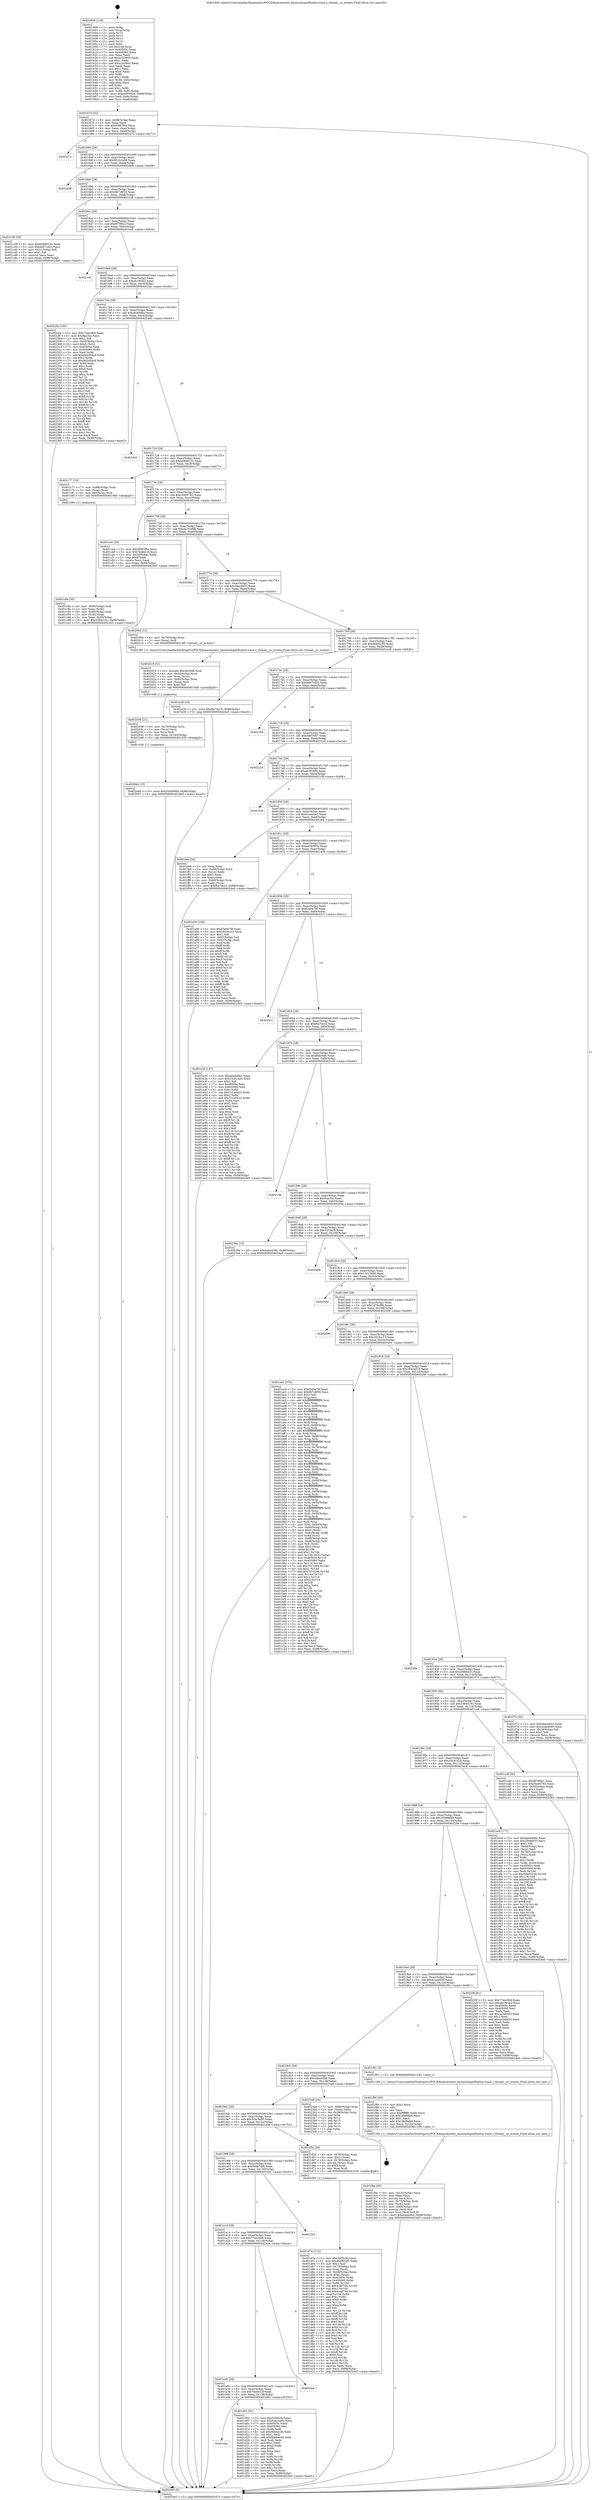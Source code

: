 digraph "0x401600" {
  label = "0x401600 (/mnt/c/Users/mathe/Desktop/tcc/POCII/binaries/extr_linuxtoolsperfbuiltin-trace.c_thread__nr_events_Final-ollvm.out::main(0))"
  labelloc = "t"
  node[shape=record]

  Entry [label="",width=0.3,height=0.3,shape=circle,fillcolor=black,style=filled]
  "0x401674" [label="{
     0x401674 [32]\l
     | [instrs]\l
     &nbsp;&nbsp;0x401674 \<+6\>: mov -0x98(%rbp),%eax\l
     &nbsp;&nbsp;0x40167a \<+2\>: mov %eax,%ecx\l
     &nbsp;&nbsp;0x40167c \<+6\>: sub $0x95f87f6a,%ecx\l
     &nbsp;&nbsp;0x401682 \<+6\>: mov %eax,-0xac(%rbp)\l
     &nbsp;&nbsp;0x401688 \<+6\>: mov %ecx,-0xb0(%rbp)\l
     &nbsp;&nbsp;0x40168e \<+6\>: je 000000000040227c \<main+0xc7c\>\l
  }"]
  "0x40227c" [label="{
     0x40227c\l
  }", style=dashed]
  "0x401694" [label="{
     0x401694 [28]\l
     | [instrs]\l
     &nbsp;&nbsp;0x401694 \<+5\>: jmp 0000000000401699 \<main+0x99\>\l
     &nbsp;&nbsp;0x401699 \<+6\>: mov -0xac(%rbp),%eax\l
     &nbsp;&nbsp;0x40169f \<+5\>: sub $0x981b1a86,%eax\l
     &nbsp;&nbsp;0x4016a4 \<+6\>: mov %eax,-0xb4(%rbp)\l
     &nbsp;&nbsp;0x4016aa \<+6\>: je 0000000000402468 \<main+0xe68\>\l
  }"]
  Exit [label="",width=0.3,height=0.3,shape=circle,fillcolor=black,style=filled,peripheries=2]
  "0x402468" [label="{
     0x402468\l
  }", style=dashed]
  "0x4016b0" [label="{
     0x4016b0 [28]\l
     | [instrs]\l
     &nbsp;&nbsp;0x4016b0 \<+5\>: jmp 00000000004016b5 \<main+0xb5\>\l
     &nbsp;&nbsp;0x4016b5 \<+6\>: mov -0xac(%rbp),%eax\l
     &nbsp;&nbsp;0x4016bb \<+5\>: sub $0x9b7c8f35,%eax\l
     &nbsp;&nbsp;0x4016c0 \<+6\>: mov %eax,-0xb8(%rbp)\l
     &nbsp;&nbsp;0x4016c6 \<+6\>: je 0000000000401c38 \<main+0x638\>\l
  }"]
  "0x40204d" [label="{
     0x40204d [15]\l
     | [instrs]\l
     &nbsp;&nbsp;0x40204d \<+10\>: movl $0x35069669,-0x98(%rbp)\l
     &nbsp;&nbsp;0x402057 \<+5\>: jmp 00000000004024e5 \<main+0xee5\>\l
  }"]
  "0x401c38" [label="{
     0x401c38 [30]\l
     | [instrs]\l
     &nbsp;&nbsp;0x401c38 \<+5\>: mov $0xb0889122,%eax\l
     &nbsp;&nbsp;0x401c3d \<+5\>: mov $0xda97cd25,%ecx\l
     &nbsp;&nbsp;0x401c42 \<+3\>: mov -0x31(%rbp),%dl\l
     &nbsp;&nbsp;0x401c45 \<+3\>: test $0x1,%dl\l
     &nbsp;&nbsp;0x401c48 \<+3\>: cmovne %ecx,%eax\l
     &nbsp;&nbsp;0x401c4b \<+6\>: mov %eax,-0x98(%rbp)\l
     &nbsp;&nbsp;0x401c51 \<+5\>: jmp 00000000004024e5 \<main+0xee5\>\l
  }"]
  "0x4016cc" [label="{
     0x4016cc [28]\l
     | [instrs]\l
     &nbsp;&nbsp;0x4016cc \<+5\>: jmp 00000000004016d1 \<main+0xd1\>\l
     &nbsp;&nbsp;0x4016d1 \<+6\>: mov -0xac(%rbp),%eax\l
     &nbsp;&nbsp;0x4016d7 \<+5\>: sub $0x9f7f9fa1,%eax\l
     &nbsp;&nbsp;0x4016dc \<+6\>: mov %eax,-0xbc(%rbp)\l
     &nbsp;&nbsp;0x4016e2 \<+6\>: je 0000000000401cc6 \<main+0x6c6\>\l
  }"]
  "0x402038" [label="{
     0x402038 [21]\l
     | [instrs]\l
     &nbsp;&nbsp;0x402038 \<+4\>: mov -0x70(%rbp),%rcx\l
     &nbsp;&nbsp;0x40203c \<+3\>: mov (%rcx),%rcx\l
     &nbsp;&nbsp;0x40203f \<+3\>: mov %rcx,%rdi\l
     &nbsp;&nbsp;0x402042 \<+6\>: mov %eax,-0x140(%rbp)\l
     &nbsp;&nbsp;0x402048 \<+5\>: call 0000000000401030 \<free@plt\>\l
     | [calls]\l
     &nbsp;&nbsp;0x401030 \{1\} (unknown)\l
  }"]
  "0x401cc6" [label="{
     0x401cc6\l
  }", style=dashed]
  "0x4016e8" [label="{
     0x4016e8 [28]\l
     | [instrs]\l
     &nbsp;&nbsp;0x4016e8 \<+5\>: jmp 00000000004016ed \<main+0xed\>\l
     &nbsp;&nbsp;0x4016ed \<+6\>: mov -0xac(%rbp),%eax\l
     &nbsp;&nbsp;0x4016f3 \<+5\>: sub $0xab1f93a2,%eax\l
     &nbsp;&nbsp;0x4016f8 \<+6\>: mov %eax,-0xc0(%rbp)\l
     &nbsp;&nbsp;0x4016fe \<+6\>: je 00000000004022fa \<main+0xcfa\>\l
  }"]
  "0x402019" [label="{
     0x402019 [31]\l
     | [instrs]\l
     &nbsp;&nbsp;0x402019 \<+10\>: movabs $0x4030d6,%rdi\l
     &nbsp;&nbsp;0x402023 \<+4\>: mov -0x60(%rbp),%rcx\l
     &nbsp;&nbsp;0x402027 \<+3\>: mov %rax,(%rcx)\l
     &nbsp;&nbsp;0x40202a \<+4\>: mov -0x60(%rbp),%rax\l
     &nbsp;&nbsp;0x40202e \<+3\>: mov (%rax),%rsi\l
     &nbsp;&nbsp;0x402031 \<+2\>: mov $0x0,%al\l
     &nbsp;&nbsp;0x402033 \<+5\>: call 0000000000401040 \<printf@plt\>\l
     | [calls]\l
     &nbsp;&nbsp;0x401040 \{1\} (unknown)\l
  }"]
  "0x4022fa" [label="{
     0x4022fa [160]\l
     | [instrs]\l
     &nbsp;&nbsp;0x4022fa \<+5\>: mov $0x77eec0b6,%eax\l
     &nbsp;&nbsp;0x4022ff \<+5\>: mov $0x8aa3bc,%ecx\l
     &nbsp;&nbsp;0x402304 \<+2\>: mov $0x1,%dl\l
     &nbsp;&nbsp;0x402306 \<+7\>: mov -0x90(%rbp),%rsi\l
     &nbsp;&nbsp;0x40230d \<+6\>: movl $0x0,(%rsi)\l
     &nbsp;&nbsp;0x402313 \<+7\>: mov 0x40505c,%edi\l
     &nbsp;&nbsp;0x40231a \<+8\>: mov 0x405060,%r8d\l
     &nbsp;&nbsp;0x402322 \<+3\>: mov %edi,%r9d\l
     &nbsp;&nbsp;0x402325 \<+7\>: add $0xdd2d58c8,%r9d\l
     &nbsp;&nbsp;0x40232c \<+4\>: sub $0x1,%r9d\l
     &nbsp;&nbsp;0x402330 \<+7\>: sub $0xdd2d58c8,%r9d\l
     &nbsp;&nbsp;0x402337 \<+4\>: imul %r9d,%edi\l
     &nbsp;&nbsp;0x40233b \<+3\>: and $0x1,%edi\l
     &nbsp;&nbsp;0x40233e \<+3\>: cmp $0x0,%edi\l
     &nbsp;&nbsp;0x402341 \<+4\>: sete %r10b\l
     &nbsp;&nbsp;0x402345 \<+4\>: cmp $0xa,%r8d\l
     &nbsp;&nbsp;0x402349 \<+4\>: setl %r11b\l
     &nbsp;&nbsp;0x40234d \<+3\>: mov %r10b,%bl\l
     &nbsp;&nbsp;0x402350 \<+3\>: xor $0xff,%bl\l
     &nbsp;&nbsp;0x402353 \<+3\>: mov %r11b,%r14b\l
     &nbsp;&nbsp;0x402356 \<+4\>: xor $0xff,%r14b\l
     &nbsp;&nbsp;0x40235a \<+3\>: xor $0x1,%dl\l
     &nbsp;&nbsp;0x40235d \<+3\>: mov %bl,%r15b\l
     &nbsp;&nbsp;0x402360 \<+4\>: and $0xff,%r15b\l
     &nbsp;&nbsp;0x402364 \<+3\>: and %dl,%r10b\l
     &nbsp;&nbsp;0x402367 \<+3\>: mov %r14b,%r12b\l
     &nbsp;&nbsp;0x40236a \<+4\>: and $0xff,%r12b\l
     &nbsp;&nbsp;0x40236e \<+3\>: and %dl,%r11b\l
     &nbsp;&nbsp;0x402371 \<+3\>: or %r10b,%r15b\l
     &nbsp;&nbsp;0x402374 \<+3\>: or %r11b,%r12b\l
     &nbsp;&nbsp;0x402377 \<+3\>: xor %r12b,%r15b\l
     &nbsp;&nbsp;0x40237a \<+3\>: or %r14b,%bl\l
     &nbsp;&nbsp;0x40237d \<+3\>: xor $0xff,%bl\l
     &nbsp;&nbsp;0x402380 \<+3\>: or $0x1,%dl\l
     &nbsp;&nbsp;0x402383 \<+2\>: and %dl,%bl\l
     &nbsp;&nbsp;0x402385 \<+3\>: or %bl,%r15b\l
     &nbsp;&nbsp;0x402388 \<+4\>: test $0x1,%r15b\l
     &nbsp;&nbsp;0x40238c \<+3\>: cmovne %ecx,%eax\l
     &nbsp;&nbsp;0x40238f \<+6\>: mov %eax,-0x98(%rbp)\l
     &nbsp;&nbsp;0x402395 \<+5\>: jmp 00000000004024e5 \<main+0xee5\>\l
  }"]
  "0x401704" [label="{
     0x401704 [28]\l
     | [instrs]\l
     &nbsp;&nbsp;0x401704 \<+5\>: jmp 0000000000401709 \<main+0x109\>\l
     &nbsp;&nbsp;0x401709 \<+6\>: mov -0xac(%rbp),%eax\l
     &nbsp;&nbsp;0x40170f \<+5\>: sub $0xabe648bc,%eax\l
     &nbsp;&nbsp;0x401714 \<+6\>: mov %eax,-0xc4(%rbp)\l
     &nbsp;&nbsp;0x40171a \<+6\>: je 0000000000402443 \<main+0xe43\>\l
  }"]
  "0x401fbe" [label="{
     0x401fbe [45]\l
     | [instrs]\l
     &nbsp;&nbsp;0x401fbe \<+6\>: mov -0x13c(%rbp),%ecx\l
     &nbsp;&nbsp;0x401fc4 \<+3\>: imul %eax,%ecx\l
     &nbsp;&nbsp;0x401fc7 \<+3\>: movslq %ecx,%rsi\l
     &nbsp;&nbsp;0x401fca \<+4\>: mov -0x70(%rbp),%rdi\l
     &nbsp;&nbsp;0x401fce \<+3\>: mov (%rdi),%rdi\l
     &nbsp;&nbsp;0x401fd1 \<+4\>: mov -0x68(%rbp),%r8\l
     &nbsp;&nbsp;0x401fd5 \<+3\>: movslq (%r8),%r8\l
     &nbsp;&nbsp;0x401fd8 \<+4\>: mov %rsi,(%rdi,%r8,8)\l
     &nbsp;&nbsp;0x401fdc \<+10\>: movl $0xeceee0e5,-0x98(%rbp)\l
     &nbsp;&nbsp;0x401fe6 \<+5\>: jmp 00000000004024e5 \<main+0xee5\>\l
  }"]
  "0x402443" [label="{
     0x402443\l
  }", style=dashed]
  "0x401720" [label="{
     0x401720 [28]\l
     | [instrs]\l
     &nbsp;&nbsp;0x401720 \<+5\>: jmp 0000000000401725 \<main+0x125\>\l
     &nbsp;&nbsp;0x401725 \<+6\>: mov -0xac(%rbp),%eax\l
     &nbsp;&nbsp;0x40172b \<+5\>: sub $0xb0889122,%eax\l
     &nbsp;&nbsp;0x401730 \<+6\>: mov %eax,-0xc8(%rbp)\l
     &nbsp;&nbsp;0x401736 \<+6\>: je 0000000000401c77 \<main+0x677\>\l
  }"]
  "0x401f96" [label="{
     0x401f96 [40]\l
     | [instrs]\l
     &nbsp;&nbsp;0x401f96 \<+5\>: mov $0x2,%ecx\l
     &nbsp;&nbsp;0x401f9b \<+1\>: cltd\l
     &nbsp;&nbsp;0x401f9c \<+2\>: idiv %ecx\l
     &nbsp;&nbsp;0x401f9e \<+6\>: imul $0xfffffffe,%edx,%ecx\l
     &nbsp;&nbsp;0x401fa4 \<+6\>: sub $0x18bf9eb9,%ecx\l
     &nbsp;&nbsp;0x401faa \<+3\>: add $0x1,%ecx\l
     &nbsp;&nbsp;0x401fad \<+6\>: add $0x18bf9eb9,%ecx\l
     &nbsp;&nbsp;0x401fb3 \<+6\>: mov %ecx,-0x13c(%rbp)\l
     &nbsp;&nbsp;0x401fb9 \<+5\>: call 0000000000401160 \<next_i\>\l
     | [calls]\l
     &nbsp;&nbsp;0x401160 \{1\} (/mnt/c/Users/mathe/Desktop/tcc/POCII/binaries/extr_linuxtoolsperfbuiltin-trace.c_thread__nr_events_Final-ollvm.out::next_i)\l
  }"]
  "0x401c77" [label="{
     0x401c77 [19]\l
     | [instrs]\l
     &nbsp;&nbsp;0x401c77 \<+7\>: mov -0x88(%rbp),%rax\l
     &nbsp;&nbsp;0x401c7e \<+3\>: mov (%rax),%rax\l
     &nbsp;&nbsp;0x401c81 \<+4\>: mov 0x8(%rax),%rdi\l
     &nbsp;&nbsp;0x401c85 \<+5\>: call 0000000000401060 \<atoi@plt\>\l
     | [calls]\l
     &nbsp;&nbsp;0x401060 \{1\} (unknown)\l
  }"]
  "0x40173c" [label="{
     0x40173c [28]\l
     | [instrs]\l
     &nbsp;&nbsp;0x40173c \<+5\>: jmp 0000000000401741 \<main+0x141\>\l
     &nbsp;&nbsp;0x401741 \<+6\>: mov -0xac(%rbp),%eax\l
     &nbsp;&nbsp;0x401747 \<+5\>: sub $0xc5e00783,%eax\l
     &nbsp;&nbsp;0x40174c \<+6\>: mov %eax,-0xcc(%rbp)\l
     &nbsp;&nbsp;0x401752 \<+6\>: je 0000000000401ce4 \<main+0x6e4\>\l
  }"]
  "0x401d7a" [label="{
     0x401d7a [172]\l
     | [instrs]\l
     &nbsp;&nbsp;0x401d7a \<+5\>: mov $0x32f2b28,%ecx\l
     &nbsp;&nbsp;0x401d7f \<+5\>: mov $0xd64823f5,%edx\l
     &nbsp;&nbsp;0x401d84 \<+3\>: mov $0x1,%sil\l
     &nbsp;&nbsp;0x401d87 \<+4\>: mov -0x70(%rbp),%rdi\l
     &nbsp;&nbsp;0x401d8b \<+3\>: mov %rax,(%rdi)\l
     &nbsp;&nbsp;0x401d8e \<+4\>: mov -0x68(%rbp),%rax\l
     &nbsp;&nbsp;0x401d92 \<+6\>: movl $0x0,(%rax)\l
     &nbsp;&nbsp;0x401d98 \<+8\>: mov 0x40505c,%r8d\l
     &nbsp;&nbsp;0x401da0 \<+8\>: mov 0x405060,%r9d\l
     &nbsp;&nbsp;0x401da8 \<+3\>: mov %r8d,%r10d\l
     &nbsp;&nbsp;0x401dab \<+7\>: sub $0x4cdd7d4,%r10d\l
     &nbsp;&nbsp;0x401db2 \<+4\>: sub $0x1,%r10d\l
     &nbsp;&nbsp;0x401db6 \<+7\>: add $0x4cdd7d4,%r10d\l
     &nbsp;&nbsp;0x401dbd \<+4\>: imul %r10d,%r8d\l
     &nbsp;&nbsp;0x401dc1 \<+4\>: and $0x1,%r8d\l
     &nbsp;&nbsp;0x401dc5 \<+4\>: cmp $0x0,%r8d\l
     &nbsp;&nbsp;0x401dc9 \<+4\>: sete %r11b\l
     &nbsp;&nbsp;0x401dcd \<+4\>: cmp $0xa,%r9d\l
     &nbsp;&nbsp;0x401dd1 \<+3\>: setl %bl\l
     &nbsp;&nbsp;0x401dd4 \<+3\>: mov %r11b,%r14b\l
     &nbsp;&nbsp;0x401dd7 \<+4\>: xor $0xff,%r14b\l
     &nbsp;&nbsp;0x401ddb \<+3\>: mov %bl,%r15b\l
     &nbsp;&nbsp;0x401dde \<+4\>: xor $0xff,%r15b\l
     &nbsp;&nbsp;0x401de2 \<+4\>: xor $0x0,%sil\l
     &nbsp;&nbsp;0x401de6 \<+3\>: mov %r14b,%r12b\l
     &nbsp;&nbsp;0x401de9 \<+4\>: and $0x0,%r12b\l
     &nbsp;&nbsp;0x401ded \<+3\>: and %sil,%r11b\l
     &nbsp;&nbsp;0x401df0 \<+3\>: mov %r15b,%r13b\l
     &nbsp;&nbsp;0x401df3 \<+4\>: and $0x0,%r13b\l
     &nbsp;&nbsp;0x401df7 \<+3\>: and %sil,%bl\l
     &nbsp;&nbsp;0x401dfa \<+3\>: or %r11b,%r12b\l
     &nbsp;&nbsp;0x401dfd \<+3\>: or %bl,%r13b\l
     &nbsp;&nbsp;0x401e00 \<+3\>: xor %r13b,%r12b\l
     &nbsp;&nbsp;0x401e03 \<+3\>: or %r15b,%r14b\l
     &nbsp;&nbsp;0x401e06 \<+4\>: xor $0xff,%r14b\l
     &nbsp;&nbsp;0x401e0a \<+4\>: or $0x0,%sil\l
     &nbsp;&nbsp;0x401e0e \<+3\>: and %sil,%r14b\l
     &nbsp;&nbsp;0x401e11 \<+3\>: or %r14b,%r12b\l
     &nbsp;&nbsp;0x401e14 \<+4\>: test $0x1,%r12b\l
     &nbsp;&nbsp;0x401e18 \<+3\>: cmovne %edx,%ecx\l
     &nbsp;&nbsp;0x401e1b \<+6\>: mov %ecx,-0x98(%rbp)\l
     &nbsp;&nbsp;0x401e21 \<+5\>: jmp 00000000004024e5 \<main+0xee5\>\l
  }"]
  "0x401ce4" [label="{
     0x401ce4 [30]\l
     | [instrs]\l
     &nbsp;&nbsp;0x401ce4 \<+5\>: mov $0x95f87f6a,%eax\l
     &nbsp;&nbsp;0x401ce9 \<+5\>: mov $0x78a9e13f,%ecx\l
     &nbsp;&nbsp;0x401cee \<+3\>: mov -0x30(%rbp),%edx\l
     &nbsp;&nbsp;0x401cf1 \<+3\>: cmp $0x0,%edx\l
     &nbsp;&nbsp;0x401cf4 \<+3\>: cmove %ecx,%eax\l
     &nbsp;&nbsp;0x401cf7 \<+6\>: mov %eax,-0x98(%rbp)\l
     &nbsp;&nbsp;0x401cfd \<+5\>: jmp 00000000004024e5 \<main+0xee5\>\l
  }"]
  "0x401758" [label="{
     0x401758 [28]\l
     | [instrs]\l
     &nbsp;&nbsp;0x401758 \<+5\>: jmp 000000000040175d \<main+0x15d\>\l
     &nbsp;&nbsp;0x40175d \<+6\>: mov -0xac(%rbp),%eax\l
     &nbsp;&nbsp;0x401763 \<+5\>: sub $0xcb1026bb,%eax\l
     &nbsp;&nbsp;0x401768 \<+6\>: mov %eax,-0xd0(%rbp)\l
     &nbsp;&nbsp;0x40176e \<+6\>: je 00000000004020bd \<main+0xabd\>\l
  }"]
  "0x401a4c" [label="{
     0x401a4c\l
  }", style=dashed]
  "0x4020bd" [label="{
     0x4020bd\l
  }", style=dashed]
  "0x401774" [label="{
     0x401774 [28]\l
     | [instrs]\l
     &nbsp;&nbsp;0x401774 \<+5\>: jmp 0000000000401779 \<main+0x179\>\l
     &nbsp;&nbsp;0x401779 \<+6\>: mov -0xac(%rbp),%eax\l
     &nbsp;&nbsp;0x40177f \<+5\>: sub $0xd4ecbd33,%eax\l
     &nbsp;&nbsp;0x401784 \<+6\>: mov %eax,-0xd4(%rbp)\l
     &nbsp;&nbsp;0x40178a \<+6\>: je 000000000040200d \<main+0xa0d\>\l
  }"]
  "0x401d02" [label="{
     0x401d02 [91]\l
     | [instrs]\l
     &nbsp;&nbsp;0x401d02 \<+5\>: mov $0x32f2b28,%eax\l
     &nbsp;&nbsp;0x401d07 \<+5\>: mov $0x5cbc5a80,%ecx\l
     &nbsp;&nbsp;0x401d0c \<+7\>: mov 0x40505c,%edx\l
     &nbsp;&nbsp;0x401d13 \<+7\>: mov 0x405060,%esi\l
     &nbsp;&nbsp;0x401d1a \<+2\>: mov %edx,%edi\l
     &nbsp;&nbsp;0x401d1c \<+6\>: sub $0x9bbbec46,%edi\l
     &nbsp;&nbsp;0x401d22 \<+3\>: sub $0x1,%edi\l
     &nbsp;&nbsp;0x401d25 \<+6\>: add $0x9bbbec46,%edi\l
     &nbsp;&nbsp;0x401d2b \<+3\>: imul %edi,%edx\l
     &nbsp;&nbsp;0x401d2e \<+3\>: and $0x1,%edx\l
     &nbsp;&nbsp;0x401d31 \<+3\>: cmp $0x0,%edx\l
     &nbsp;&nbsp;0x401d34 \<+4\>: sete %r8b\l
     &nbsp;&nbsp;0x401d38 \<+3\>: cmp $0xa,%esi\l
     &nbsp;&nbsp;0x401d3b \<+4\>: setl %r9b\l
     &nbsp;&nbsp;0x401d3f \<+3\>: mov %r8b,%r10b\l
     &nbsp;&nbsp;0x401d42 \<+3\>: and %r9b,%r10b\l
     &nbsp;&nbsp;0x401d45 \<+3\>: xor %r9b,%r8b\l
     &nbsp;&nbsp;0x401d48 \<+3\>: or %r8b,%r10b\l
     &nbsp;&nbsp;0x401d4b \<+4\>: test $0x1,%r10b\l
     &nbsp;&nbsp;0x401d4f \<+3\>: cmovne %ecx,%eax\l
     &nbsp;&nbsp;0x401d52 \<+6\>: mov %eax,-0x98(%rbp)\l
     &nbsp;&nbsp;0x401d58 \<+5\>: jmp 00000000004024e5 \<main+0xee5\>\l
  }"]
  "0x40200d" [label="{
     0x40200d [12]\l
     | [instrs]\l
     &nbsp;&nbsp;0x40200d \<+4\>: mov -0x70(%rbp),%rax\l
     &nbsp;&nbsp;0x402011 \<+3\>: mov (%rax),%rdi\l
     &nbsp;&nbsp;0x402014 \<+5\>: call 00000000004013f0 \<thread__nr_events\>\l
     | [calls]\l
     &nbsp;&nbsp;0x4013f0 \{1\} (/mnt/c/Users/mathe/Desktop/tcc/POCII/binaries/extr_linuxtoolsperfbuiltin-trace.c_thread__nr_events_Final-ollvm.out::thread__nr_events)\l
  }"]
  "0x401790" [label="{
     0x401790 [28]\l
     | [instrs]\l
     &nbsp;&nbsp;0x401790 \<+5\>: jmp 0000000000401795 \<main+0x195\>\l
     &nbsp;&nbsp;0x401795 \<+6\>: mov -0xac(%rbp),%eax\l
     &nbsp;&nbsp;0x40179b \<+5\>: sub $0xd64823f5,%eax\l
     &nbsp;&nbsp;0x4017a0 \<+6\>: mov %eax,-0xd8(%rbp)\l
     &nbsp;&nbsp;0x4017a6 \<+6\>: je 0000000000401e26 \<main+0x826\>\l
  }"]
  "0x401a30" [label="{
     0x401a30 [28]\l
     | [instrs]\l
     &nbsp;&nbsp;0x401a30 \<+5\>: jmp 0000000000401a35 \<main+0x435\>\l
     &nbsp;&nbsp;0x401a35 \<+6\>: mov -0xac(%rbp),%eax\l
     &nbsp;&nbsp;0x401a3b \<+5\>: sub $0x78a9e13f,%eax\l
     &nbsp;&nbsp;0x401a40 \<+6\>: mov %eax,-0x138(%rbp)\l
     &nbsp;&nbsp;0x401a46 \<+6\>: je 0000000000401d02 \<main+0x702\>\l
  }"]
  "0x401e26" [label="{
     0x401e26 [15]\l
     | [instrs]\l
     &nbsp;&nbsp;0x401e26 \<+10\>: movl $0xf6a7dcc5,-0x98(%rbp)\l
     &nbsp;&nbsp;0x401e30 \<+5\>: jmp 00000000004024e5 \<main+0xee5\>\l
  }"]
  "0x4017ac" [label="{
     0x4017ac [28]\l
     | [instrs]\l
     &nbsp;&nbsp;0x4017ac \<+5\>: jmp 00000000004017b1 \<main+0x1b1\>\l
     &nbsp;&nbsp;0x4017b1 \<+6\>: mov -0xac(%rbp),%eax\l
     &nbsp;&nbsp;0x4017b7 \<+5\>: sub $0xda97cd25,%eax\l
     &nbsp;&nbsp;0x4017bc \<+6\>: mov %eax,-0xdc(%rbp)\l
     &nbsp;&nbsp;0x4017c2 \<+6\>: je 0000000000401c56 \<main+0x656\>\l
  }"]
  "0x4024ce" [label="{
     0x4024ce\l
  }", style=dashed]
  "0x401c56" [label="{
     0x401c56\l
  }", style=dashed]
  "0x4017c8" [label="{
     0x4017c8 [28]\l
     | [instrs]\l
     &nbsp;&nbsp;0x4017c8 \<+5\>: jmp 00000000004017cd \<main+0x1cd\>\l
     &nbsp;&nbsp;0x4017cd \<+6\>: mov -0xac(%rbp),%eax\l
     &nbsp;&nbsp;0x4017d3 \<+5\>: sub $0xdfbf3467,%eax\l
     &nbsp;&nbsp;0x4017d8 \<+6\>: mov %eax,-0xe0(%rbp)\l
     &nbsp;&nbsp;0x4017de \<+6\>: je 000000000040222d \<main+0xc2d\>\l
  }"]
  "0x401a14" [label="{
     0x401a14 [28]\l
     | [instrs]\l
     &nbsp;&nbsp;0x401a14 \<+5\>: jmp 0000000000401a19 \<main+0x419\>\l
     &nbsp;&nbsp;0x401a19 \<+6\>: mov -0xac(%rbp),%eax\l
     &nbsp;&nbsp;0x401a1f \<+5\>: sub $0x77eec0b6,%eax\l
     &nbsp;&nbsp;0x401a24 \<+6\>: mov %eax,-0x134(%rbp)\l
     &nbsp;&nbsp;0x401a2a \<+6\>: je 00000000004024ce \<main+0xece\>\l
  }"]
  "0x40222d" [label="{
     0x40222d\l
  }", style=dashed]
  "0x4017e4" [label="{
     0x4017e4 [28]\l
     | [instrs]\l
     &nbsp;&nbsp;0x4017e4 \<+5\>: jmp 00000000004017e9 \<main+0x1e9\>\l
     &nbsp;&nbsp;0x4017e9 \<+6\>: mov -0xac(%rbp),%eax\l
     &nbsp;&nbsp;0x4017ef \<+5\>: sub $0xe63f2990,%eax\l
     &nbsp;&nbsp;0x4017f4 \<+6\>: mov %eax,-0xe4(%rbp)\l
     &nbsp;&nbsp;0x4017fa \<+6\>: je 00000000004021f4 \<main+0xbf4\>\l
  }"]
  "0x402203" [label="{
     0x402203\l
  }", style=dashed]
  "0x4021f4" [label="{
     0x4021f4\l
  }", style=dashed]
  "0x401800" [label="{
     0x401800 [28]\l
     | [instrs]\l
     &nbsp;&nbsp;0x401800 \<+5\>: jmp 0000000000401805 \<main+0x205\>\l
     &nbsp;&nbsp;0x401805 \<+6\>: mov -0xac(%rbp),%eax\l
     &nbsp;&nbsp;0x40180b \<+5\>: sub $0xeceee0e5,%eax\l
     &nbsp;&nbsp;0x401810 \<+6\>: mov %eax,-0xe8(%rbp)\l
     &nbsp;&nbsp;0x401816 \<+6\>: je 0000000000401feb \<main+0x9eb\>\l
  }"]
  "0x4019f8" [label="{
     0x4019f8 [28]\l
     | [instrs]\l
     &nbsp;&nbsp;0x4019f8 \<+5\>: jmp 00000000004019fd \<main+0x3fd\>\l
     &nbsp;&nbsp;0x4019fd \<+6\>: mov -0xac(%rbp),%eax\l
     &nbsp;&nbsp;0x401a03 \<+5\>: sub $0x5ebb7df8,%eax\l
     &nbsp;&nbsp;0x401a08 \<+6\>: mov %eax,-0x130(%rbp)\l
     &nbsp;&nbsp;0x401a0e \<+6\>: je 0000000000402203 \<main+0xc03\>\l
  }"]
  "0x401feb" [label="{
     0x401feb [34]\l
     | [instrs]\l
     &nbsp;&nbsp;0x401feb \<+2\>: xor %eax,%eax\l
     &nbsp;&nbsp;0x401fed \<+4\>: mov -0x68(%rbp),%rcx\l
     &nbsp;&nbsp;0x401ff1 \<+2\>: mov (%rcx),%edx\l
     &nbsp;&nbsp;0x401ff3 \<+3\>: sub $0x1,%eax\l
     &nbsp;&nbsp;0x401ff6 \<+2\>: sub %eax,%edx\l
     &nbsp;&nbsp;0x401ff8 \<+4\>: mov -0x68(%rbp),%rcx\l
     &nbsp;&nbsp;0x401ffc \<+2\>: mov %edx,(%rcx)\l
     &nbsp;&nbsp;0x401ffe \<+10\>: movl $0xf6a7dcc5,-0x98(%rbp)\l
     &nbsp;&nbsp;0x402008 \<+5\>: jmp 00000000004024e5 \<main+0xee5\>\l
  }"]
  "0x40181c" [label="{
     0x40181c [28]\l
     | [instrs]\l
     &nbsp;&nbsp;0x40181c \<+5\>: jmp 0000000000401821 \<main+0x221\>\l
     &nbsp;&nbsp;0x401821 \<+6\>: mov -0xac(%rbp),%eax\l
     &nbsp;&nbsp;0x401827 \<+5\>: sub $0xee593934,%eax\l
     &nbsp;&nbsp;0x40182c \<+6\>: mov %eax,-0xec(%rbp)\l
     &nbsp;&nbsp;0x401832 \<+6\>: je 0000000000401a56 \<main+0x456\>\l
  }"]
  "0x401d5d" [label="{
     0x401d5d [29]\l
     | [instrs]\l
     &nbsp;&nbsp;0x401d5d \<+4\>: mov -0x78(%rbp),%rax\l
     &nbsp;&nbsp;0x401d61 \<+6\>: movl $0x1,(%rax)\l
     &nbsp;&nbsp;0x401d67 \<+4\>: mov -0x78(%rbp),%rax\l
     &nbsp;&nbsp;0x401d6b \<+3\>: movslq (%rax),%rax\l
     &nbsp;&nbsp;0x401d6e \<+4\>: shl $0x3,%rax\l
     &nbsp;&nbsp;0x401d72 \<+3\>: mov %rax,%rdi\l
     &nbsp;&nbsp;0x401d75 \<+5\>: call 0000000000401050 \<malloc@plt\>\l
     | [calls]\l
     &nbsp;&nbsp;0x401050 \{1\} (unknown)\l
  }"]
  "0x401a56" [label="{
     0x401a56 [106]\l
     | [instrs]\l
     &nbsp;&nbsp;0x401a56 \<+5\>: mov $0xf3a9479f,%eax\l
     &nbsp;&nbsp;0x401a5b \<+5\>: mov $0x1623cc13,%ecx\l
     &nbsp;&nbsp;0x401a60 \<+2\>: mov $0x1,%dl\l
     &nbsp;&nbsp;0x401a62 \<+7\>: mov -0x92(%rbp),%sil\l
     &nbsp;&nbsp;0x401a69 \<+7\>: mov -0x91(%rbp),%dil\l
     &nbsp;&nbsp;0x401a70 \<+3\>: mov %sil,%r8b\l
     &nbsp;&nbsp;0x401a73 \<+4\>: xor $0xff,%r8b\l
     &nbsp;&nbsp;0x401a77 \<+3\>: mov %dil,%r9b\l
     &nbsp;&nbsp;0x401a7a \<+4\>: xor $0xff,%r9b\l
     &nbsp;&nbsp;0x401a7e \<+3\>: xor $0x0,%dl\l
     &nbsp;&nbsp;0x401a81 \<+3\>: mov %r8b,%r10b\l
     &nbsp;&nbsp;0x401a84 \<+4\>: and $0x0,%r10b\l
     &nbsp;&nbsp;0x401a88 \<+3\>: and %dl,%sil\l
     &nbsp;&nbsp;0x401a8b \<+3\>: mov %r9b,%r11b\l
     &nbsp;&nbsp;0x401a8e \<+4\>: and $0x0,%r11b\l
     &nbsp;&nbsp;0x401a92 \<+3\>: and %dl,%dil\l
     &nbsp;&nbsp;0x401a95 \<+3\>: or %sil,%r10b\l
     &nbsp;&nbsp;0x401a98 \<+3\>: or %dil,%r11b\l
     &nbsp;&nbsp;0x401a9b \<+3\>: xor %r11b,%r10b\l
     &nbsp;&nbsp;0x401a9e \<+3\>: or %r9b,%r8b\l
     &nbsp;&nbsp;0x401aa1 \<+4\>: xor $0xff,%r8b\l
     &nbsp;&nbsp;0x401aa5 \<+3\>: or $0x0,%dl\l
     &nbsp;&nbsp;0x401aa8 \<+3\>: and %dl,%r8b\l
     &nbsp;&nbsp;0x401aab \<+3\>: or %r8b,%r10b\l
     &nbsp;&nbsp;0x401aae \<+4\>: test $0x1,%r10b\l
     &nbsp;&nbsp;0x401ab2 \<+3\>: cmovne %ecx,%eax\l
     &nbsp;&nbsp;0x401ab5 \<+6\>: mov %eax,-0x98(%rbp)\l
     &nbsp;&nbsp;0x401abb \<+5\>: jmp 00000000004024e5 \<main+0xee5\>\l
  }"]
  "0x401838" [label="{
     0x401838 [28]\l
     | [instrs]\l
     &nbsp;&nbsp;0x401838 \<+5\>: jmp 000000000040183d \<main+0x23d\>\l
     &nbsp;&nbsp;0x40183d \<+6\>: mov -0xac(%rbp),%eax\l
     &nbsp;&nbsp;0x401843 \<+5\>: sub $0xf3a9479f,%eax\l
     &nbsp;&nbsp;0x401848 \<+6\>: mov %eax,-0xf0(%rbp)\l
     &nbsp;&nbsp;0x40184e \<+6\>: je 00000000004023c1 \<main+0xdc1\>\l
  }"]
  "0x4024e5" [label="{
     0x4024e5 [5]\l
     | [instrs]\l
     &nbsp;&nbsp;0x4024e5 \<+5\>: jmp 0000000000401674 \<main+0x74\>\l
  }"]
  "0x401600" [label="{
     0x401600 [116]\l
     | [instrs]\l
     &nbsp;&nbsp;0x401600 \<+1\>: push %rbp\l
     &nbsp;&nbsp;0x401601 \<+3\>: mov %rsp,%rbp\l
     &nbsp;&nbsp;0x401604 \<+2\>: push %r15\l
     &nbsp;&nbsp;0x401606 \<+2\>: push %r14\l
     &nbsp;&nbsp;0x401608 \<+2\>: push %r13\l
     &nbsp;&nbsp;0x40160a \<+2\>: push %r12\l
     &nbsp;&nbsp;0x40160c \<+1\>: push %rbx\l
     &nbsp;&nbsp;0x40160d \<+7\>: sub $0x148,%rsp\l
     &nbsp;&nbsp;0x401614 \<+7\>: mov 0x40505c,%eax\l
     &nbsp;&nbsp;0x40161b \<+7\>: mov 0x405060,%ecx\l
     &nbsp;&nbsp;0x401622 \<+2\>: mov %eax,%edx\l
     &nbsp;&nbsp;0x401624 \<+6\>: sub $0xa1b39d3,%edx\l
     &nbsp;&nbsp;0x40162a \<+3\>: sub $0x1,%edx\l
     &nbsp;&nbsp;0x40162d \<+6\>: add $0xa1b39d3,%edx\l
     &nbsp;&nbsp;0x401633 \<+3\>: imul %edx,%eax\l
     &nbsp;&nbsp;0x401636 \<+3\>: and $0x1,%eax\l
     &nbsp;&nbsp;0x401639 \<+3\>: cmp $0x0,%eax\l
     &nbsp;&nbsp;0x40163c \<+4\>: sete %r8b\l
     &nbsp;&nbsp;0x401640 \<+4\>: and $0x1,%r8b\l
     &nbsp;&nbsp;0x401644 \<+7\>: mov %r8b,-0x92(%rbp)\l
     &nbsp;&nbsp;0x40164b \<+3\>: cmp $0xa,%ecx\l
     &nbsp;&nbsp;0x40164e \<+4\>: setl %r8b\l
     &nbsp;&nbsp;0x401652 \<+4\>: and $0x1,%r8b\l
     &nbsp;&nbsp;0x401656 \<+7\>: mov %r8b,-0x91(%rbp)\l
     &nbsp;&nbsp;0x40165d \<+10\>: movl $0xee593934,-0x98(%rbp)\l
     &nbsp;&nbsp;0x401667 \<+6\>: mov %edi,-0x9c(%rbp)\l
     &nbsp;&nbsp;0x40166d \<+7\>: mov %rsi,-0xa8(%rbp)\l
  }"]
  "0x4019dc" [label="{
     0x4019dc [28]\l
     | [instrs]\l
     &nbsp;&nbsp;0x4019dc \<+5\>: jmp 00000000004019e1 \<main+0x3e1\>\l
     &nbsp;&nbsp;0x4019e1 \<+6\>: mov -0xac(%rbp),%eax\l
     &nbsp;&nbsp;0x4019e7 \<+5\>: sub $0x5cbc5a80,%eax\l
     &nbsp;&nbsp;0x4019ec \<+6\>: mov %eax,-0x12c(%rbp)\l
     &nbsp;&nbsp;0x4019f2 \<+6\>: je 0000000000401d5d \<main+0x75d\>\l
  }"]
  "0x4023c1" [label="{
     0x4023c1\l
  }", style=dashed]
  "0x401854" [label="{
     0x401854 [28]\l
     | [instrs]\l
     &nbsp;&nbsp;0x401854 \<+5\>: jmp 0000000000401859 \<main+0x259\>\l
     &nbsp;&nbsp;0x401859 \<+6\>: mov -0xac(%rbp),%eax\l
     &nbsp;&nbsp;0x40185f \<+5\>: sub $0xf6a7dcc5,%eax\l
     &nbsp;&nbsp;0x401864 \<+6\>: mov %eax,-0xf4(%rbp)\l
     &nbsp;&nbsp;0x40186a \<+6\>: je 0000000000401e35 \<main+0x835\>\l
  }"]
  "0x4023a9" [label="{
     0x4023a9 [24]\l
     | [instrs]\l
     &nbsp;&nbsp;0x4023a9 \<+7\>: mov -0x90(%rbp),%rax\l
     &nbsp;&nbsp;0x4023b0 \<+2\>: mov (%rax),%eax\l
     &nbsp;&nbsp;0x4023b2 \<+4\>: lea -0x28(%rbp),%rsp\l
     &nbsp;&nbsp;0x4023b6 \<+1\>: pop %rbx\l
     &nbsp;&nbsp;0x4023b7 \<+2\>: pop %r12\l
     &nbsp;&nbsp;0x4023b9 \<+2\>: pop %r13\l
     &nbsp;&nbsp;0x4023bb \<+2\>: pop %r14\l
     &nbsp;&nbsp;0x4023bd \<+2\>: pop %r15\l
     &nbsp;&nbsp;0x4023bf \<+1\>: pop %rbp\l
     &nbsp;&nbsp;0x4023c0 \<+1\>: ret\l
  }"]
  "0x401e35" [label="{
     0x401e35 [147]\l
     | [instrs]\l
     &nbsp;&nbsp;0x401e35 \<+5\>: mov $0xabe648bc,%eax\l
     &nbsp;&nbsp;0x401e3a \<+5\>: mov $0x33c81420,%ecx\l
     &nbsp;&nbsp;0x401e3f \<+2\>: mov $0x1,%dl\l
     &nbsp;&nbsp;0x401e41 \<+7\>: mov 0x40505c,%esi\l
     &nbsp;&nbsp;0x401e48 \<+7\>: mov 0x405060,%edi\l
     &nbsp;&nbsp;0x401e4f \<+3\>: mov %esi,%r8d\l
     &nbsp;&nbsp;0x401e52 \<+7\>: sub $0x7c1a0423,%r8d\l
     &nbsp;&nbsp;0x401e59 \<+4\>: sub $0x1,%r8d\l
     &nbsp;&nbsp;0x401e5d \<+7\>: add $0x7c1a0423,%r8d\l
     &nbsp;&nbsp;0x401e64 \<+4\>: imul %r8d,%esi\l
     &nbsp;&nbsp;0x401e68 \<+3\>: and $0x1,%esi\l
     &nbsp;&nbsp;0x401e6b \<+3\>: cmp $0x0,%esi\l
     &nbsp;&nbsp;0x401e6e \<+4\>: sete %r9b\l
     &nbsp;&nbsp;0x401e72 \<+3\>: cmp $0xa,%edi\l
     &nbsp;&nbsp;0x401e75 \<+4\>: setl %r10b\l
     &nbsp;&nbsp;0x401e79 \<+3\>: mov %r9b,%r11b\l
     &nbsp;&nbsp;0x401e7c \<+4\>: xor $0xff,%r11b\l
     &nbsp;&nbsp;0x401e80 \<+3\>: mov %r10b,%bl\l
     &nbsp;&nbsp;0x401e83 \<+3\>: xor $0xff,%bl\l
     &nbsp;&nbsp;0x401e86 \<+3\>: xor $0x1,%dl\l
     &nbsp;&nbsp;0x401e89 \<+3\>: mov %r11b,%r14b\l
     &nbsp;&nbsp;0x401e8c \<+4\>: and $0xff,%r14b\l
     &nbsp;&nbsp;0x401e90 \<+3\>: and %dl,%r9b\l
     &nbsp;&nbsp;0x401e93 \<+3\>: mov %bl,%r15b\l
     &nbsp;&nbsp;0x401e96 \<+4\>: and $0xff,%r15b\l
     &nbsp;&nbsp;0x401e9a \<+3\>: and %dl,%r10b\l
     &nbsp;&nbsp;0x401e9d \<+3\>: or %r9b,%r14b\l
     &nbsp;&nbsp;0x401ea0 \<+3\>: or %r10b,%r15b\l
     &nbsp;&nbsp;0x401ea3 \<+3\>: xor %r15b,%r14b\l
     &nbsp;&nbsp;0x401ea6 \<+3\>: or %bl,%r11b\l
     &nbsp;&nbsp;0x401ea9 \<+4\>: xor $0xff,%r11b\l
     &nbsp;&nbsp;0x401ead \<+3\>: or $0x1,%dl\l
     &nbsp;&nbsp;0x401eb0 \<+3\>: and %dl,%r11b\l
     &nbsp;&nbsp;0x401eb3 \<+3\>: or %r11b,%r14b\l
     &nbsp;&nbsp;0x401eb6 \<+4\>: test $0x1,%r14b\l
     &nbsp;&nbsp;0x401eba \<+3\>: cmovne %ecx,%eax\l
     &nbsp;&nbsp;0x401ebd \<+6\>: mov %eax,-0x98(%rbp)\l
     &nbsp;&nbsp;0x401ec3 \<+5\>: jmp 00000000004024e5 \<main+0xee5\>\l
  }"]
  "0x401870" [label="{
     0x401870 [28]\l
     | [instrs]\l
     &nbsp;&nbsp;0x401870 \<+5\>: jmp 0000000000401875 \<main+0x275\>\l
     &nbsp;&nbsp;0x401875 \<+6\>: mov -0xac(%rbp),%eax\l
     &nbsp;&nbsp;0x40187b \<+5\>: sub $0xffafc84b,%eax\l
     &nbsp;&nbsp;0x401880 \<+6\>: mov %eax,-0xf8(%rbp)\l
     &nbsp;&nbsp;0x401886 \<+6\>: je 0000000000402146 \<main+0xb46\>\l
  }"]
  "0x4019c0" [label="{
     0x4019c0 [28]\l
     | [instrs]\l
     &nbsp;&nbsp;0x4019c0 \<+5\>: jmp 00000000004019c5 \<main+0x3c5\>\l
     &nbsp;&nbsp;0x4019c5 \<+6\>: mov -0xac(%rbp),%eax\l
     &nbsp;&nbsp;0x4019cb \<+5\>: sub $0x4abe4566,%eax\l
     &nbsp;&nbsp;0x4019d0 \<+6\>: mov %eax,-0x128(%rbp)\l
     &nbsp;&nbsp;0x4019d6 \<+6\>: je 00000000004023a9 \<main+0xda9\>\l
  }"]
  "0x402146" [label="{
     0x402146\l
  }", style=dashed]
  "0x40188c" [label="{
     0x40188c [28]\l
     | [instrs]\l
     &nbsp;&nbsp;0x40188c \<+5\>: jmp 0000000000401891 \<main+0x291\>\l
     &nbsp;&nbsp;0x401891 \<+6\>: mov -0xac(%rbp),%eax\l
     &nbsp;&nbsp;0x401897 \<+5\>: sub $0x8aa3bc,%eax\l
     &nbsp;&nbsp;0x40189c \<+6\>: mov %eax,-0xfc(%rbp)\l
     &nbsp;&nbsp;0x4018a2 \<+6\>: je 000000000040239a \<main+0xd9a\>\l
  }"]
  "0x401f91" [label="{
     0x401f91 [5]\l
     | [instrs]\l
     &nbsp;&nbsp;0x401f91 \<+5\>: call 0000000000401160 \<next_i\>\l
     | [calls]\l
     &nbsp;&nbsp;0x401160 \{1\} (/mnt/c/Users/mathe/Desktop/tcc/POCII/binaries/extr_linuxtoolsperfbuiltin-trace.c_thread__nr_events_Final-ollvm.out::next_i)\l
  }"]
  "0x40239a" [label="{
     0x40239a [15]\l
     | [instrs]\l
     &nbsp;&nbsp;0x40239a \<+10\>: movl $0x4abe4566,-0x98(%rbp)\l
     &nbsp;&nbsp;0x4023a4 \<+5\>: jmp 00000000004024e5 \<main+0xee5\>\l
  }"]
  "0x4018a8" [label="{
     0x4018a8 [28]\l
     | [instrs]\l
     &nbsp;&nbsp;0x4018a8 \<+5\>: jmp 00000000004018ad \<main+0x2ad\>\l
     &nbsp;&nbsp;0x4018ad \<+6\>: mov -0xac(%rbp),%eax\l
     &nbsp;&nbsp;0x4018b3 \<+5\>: sub $0x32f2b28,%eax\l
     &nbsp;&nbsp;0x4018b8 \<+6\>: mov %eax,-0x100(%rbp)\l
     &nbsp;&nbsp;0x4018be \<+6\>: je 0000000000402406 \<main+0xe06\>\l
  }"]
  "0x4019a4" [label="{
     0x4019a4 [28]\l
     | [instrs]\l
     &nbsp;&nbsp;0x4019a4 \<+5\>: jmp 00000000004019a9 \<main+0x3a9\>\l
     &nbsp;&nbsp;0x4019a9 \<+6\>: mov -0xac(%rbp),%eax\l
     &nbsp;&nbsp;0x4019af \<+5\>: sub $0x42aa4005,%eax\l
     &nbsp;&nbsp;0x4019b4 \<+6\>: mov %eax,-0x124(%rbp)\l
     &nbsp;&nbsp;0x4019ba \<+6\>: je 0000000000401f91 \<main+0x991\>\l
  }"]
  "0x402406" [label="{
     0x402406\l
  }", style=dashed]
  "0x4018c4" [label="{
     0x4018c4 [28]\l
     | [instrs]\l
     &nbsp;&nbsp;0x4018c4 \<+5\>: jmp 00000000004018c9 \<main+0x2c9\>\l
     &nbsp;&nbsp;0x4018c9 \<+6\>: mov -0xac(%rbp),%eax\l
     &nbsp;&nbsp;0x4018cf \<+5\>: sub $0x12415a90,%eax\l
     &nbsp;&nbsp;0x4018d4 \<+6\>: mov %eax,-0x104(%rbp)\l
     &nbsp;&nbsp;0x4018da \<+6\>: je 000000000040205c \<main+0xa5c\>\l
  }"]
  "0x40229f" [label="{
     0x40229f [91]\l
     | [instrs]\l
     &nbsp;&nbsp;0x40229f \<+5\>: mov $0x77eec0b6,%eax\l
     &nbsp;&nbsp;0x4022a4 \<+5\>: mov $0xab1f93a2,%ecx\l
     &nbsp;&nbsp;0x4022a9 \<+7\>: mov 0x40505c,%edx\l
     &nbsp;&nbsp;0x4022b0 \<+7\>: mov 0x405060,%esi\l
     &nbsp;&nbsp;0x4022b7 \<+2\>: mov %edx,%edi\l
     &nbsp;&nbsp;0x4022b9 \<+6\>: sub $0xca2ab453,%edi\l
     &nbsp;&nbsp;0x4022bf \<+3\>: sub $0x1,%edi\l
     &nbsp;&nbsp;0x4022c2 \<+6\>: add $0xca2ab453,%edi\l
     &nbsp;&nbsp;0x4022c8 \<+3\>: imul %edi,%edx\l
     &nbsp;&nbsp;0x4022cb \<+3\>: and $0x1,%edx\l
     &nbsp;&nbsp;0x4022ce \<+3\>: cmp $0x0,%edx\l
     &nbsp;&nbsp;0x4022d1 \<+4\>: sete %r8b\l
     &nbsp;&nbsp;0x4022d5 \<+3\>: cmp $0xa,%esi\l
     &nbsp;&nbsp;0x4022d8 \<+4\>: setl %r9b\l
     &nbsp;&nbsp;0x4022dc \<+3\>: mov %r8b,%r10b\l
     &nbsp;&nbsp;0x4022df \<+3\>: and %r9b,%r10b\l
     &nbsp;&nbsp;0x4022e2 \<+3\>: xor %r9b,%r8b\l
     &nbsp;&nbsp;0x4022e5 \<+3\>: or %r8b,%r10b\l
     &nbsp;&nbsp;0x4022e8 \<+4\>: test $0x1,%r10b\l
     &nbsp;&nbsp;0x4022ec \<+3\>: cmovne %ecx,%eax\l
     &nbsp;&nbsp;0x4022ef \<+6\>: mov %eax,-0x98(%rbp)\l
     &nbsp;&nbsp;0x4022f5 \<+5\>: jmp 00000000004024e5 \<main+0xee5\>\l
  }"]
  "0x40205c" [label="{
     0x40205c\l
  }", style=dashed]
  "0x4018e0" [label="{
     0x4018e0 [28]\l
     | [instrs]\l
     &nbsp;&nbsp;0x4018e0 \<+5\>: jmp 00000000004018e5 \<main+0x2e5\>\l
     &nbsp;&nbsp;0x4018e5 \<+6\>: mov -0xac(%rbp),%eax\l
     &nbsp;&nbsp;0x4018eb \<+5\>: sub $0x1476cf9b,%eax\l
     &nbsp;&nbsp;0x4018f0 \<+6\>: mov %eax,-0x108(%rbp)\l
     &nbsp;&nbsp;0x4018f6 \<+6\>: je 0000000000402099 \<main+0xa99\>\l
  }"]
  "0x401988" [label="{
     0x401988 [28]\l
     | [instrs]\l
     &nbsp;&nbsp;0x401988 \<+5\>: jmp 000000000040198d \<main+0x38d\>\l
     &nbsp;&nbsp;0x40198d \<+6\>: mov -0xac(%rbp),%eax\l
     &nbsp;&nbsp;0x401993 \<+5\>: sub $0x35069669,%eax\l
     &nbsp;&nbsp;0x401998 \<+6\>: mov %eax,-0x120(%rbp)\l
     &nbsp;&nbsp;0x40199e \<+6\>: je 000000000040229f \<main+0xc9f\>\l
  }"]
  "0x402099" [label="{
     0x402099\l
  }", style=dashed]
  "0x4018fc" [label="{
     0x4018fc [28]\l
     | [instrs]\l
     &nbsp;&nbsp;0x4018fc \<+5\>: jmp 0000000000401901 \<main+0x301\>\l
     &nbsp;&nbsp;0x401901 \<+6\>: mov -0xac(%rbp),%eax\l
     &nbsp;&nbsp;0x401907 \<+5\>: sub $0x1623cc13,%eax\l
     &nbsp;&nbsp;0x40190c \<+6\>: mov %eax,-0x10c(%rbp)\l
     &nbsp;&nbsp;0x401912 \<+6\>: je 0000000000401ac0 \<main+0x4c0\>\l
  }"]
  "0x401ec8" [label="{
     0x401ec8 [171]\l
     | [instrs]\l
     &nbsp;&nbsp;0x401ec8 \<+5\>: mov $0xabe648bc,%eax\l
     &nbsp;&nbsp;0x401ecd \<+5\>: mov $0x2f086d33,%ecx\l
     &nbsp;&nbsp;0x401ed2 \<+2\>: mov $0x1,%dl\l
     &nbsp;&nbsp;0x401ed4 \<+4\>: mov -0x68(%rbp),%rsi\l
     &nbsp;&nbsp;0x401ed8 \<+2\>: mov (%rsi),%edi\l
     &nbsp;&nbsp;0x401eda \<+4\>: mov -0x78(%rbp),%rsi\l
     &nbsp;&nbsp;0x401ede \<+2\>: cmp (%rsi),%edi\l
     &nbsp;&nbsp;0x401ee0 \<+4\>: setl %r8b\l
     &nbsp;&nbsp;0x401ee4 \<+4\>: and $0x1,%r8b\l
     &nbsp;&nbsp;0x401ee8 \<+4\>: mov %r8b,-0x29(%rbp)\l
     &nbsp;&nbsp;0x401eec \<+7\>: mov 0x40505c,%edi\l
     &nbsp;&nbsp;0x401ef3 \<+8\>: mov 0x405060,%r9d\l
     &nbsp;&nbsp;0x401efb \<+3\>: mov %edi,%r10d\l
     &nbsp;&nbsp;0x401efe \<+7\>: sub $0x9da03234,%r10d\l
     &nbsp;&nbsp;0x401f05 \<+4\>: sub $0x1,%r10d\l
     &nbsp;&nbsp;0x401f09 \<+7\>: add $0x9da03234,%r10d\l
     &nbsp;&nbsp;0x401f10 \<+4\>: imul %r10d,%edi\l
     &nbsp;&nbsp;0x401f14 \<+3\>: and $0x1,%edi\l
     &nbsp;&nbsp;0x401f17 \<+3\>: cmp $0x0,%edi\l
     &nbsp;&nbsp;0x401f1a \<+4\>: sete %r8b\l
     &nbsp;&nbsp;0x401f1e \<+4\>: cmp $0xa,%r9d\l
     &nbsp;&nbsp;0x401f22 \<+4\>: setl %r11b\l
     &nbsp;&nbsp;0x401f26 \<+3\>: mov %r8b,%bl\l
     &nbsp;&nbsp;0x401f29 \<+3\>: xor $0xff,%bl\l
     &nbsp;&nbsp;0x401f2c \<+3\>: mov %r11b,%r14b\l
     &nbsp;&nbsp;0x401f2f \<+4\>: xor $0xff,%r14b\l
     &nbsp;&nbsp;0x401f33 \<+3\>: xor $0x1,%dl\l
     &nbsp;&nbsp;0x401f36 \<+3\>: mov %bl,%r15b\l
     &nbsp;&nbsp;0x401f39 \<+4\>: and $0xff,%r15b\l
     &nbsp;&nbsp;0x401f3d \<+3\>: and %dl,%r8b\l
     &nbsp;&nbsp;0x401f40 \<+3\>: mov %r14b,%r12b\l
     &nbsp;&nbsp;0x401f43 \<+4\>: and $0xff,%r12b\l
     &nbsp;&nbsp;0x401f47 \<+3\>: and %dl,%r11b\l
     &nbsp;&nbsp;0x401f4a \<+3\>: or %r8b,%r15b\l
     &nbsp;&nbsp;0x401f4d \<+3\>: or %r11b,%r12b\l
     &nbsp;&nbsp;0x401f50 \<+3\>: xor %r12b,%r15b\l
     &nbsp;&nbsp;0x401f53 \<+3\>: or %r14b,%bl\l
     &nbsp;&nbsp;0x401f56 \<+3\>: xor $0xff,%bl\l
     &nbsp;&nbsp;0x401f59 \<+3\>: or $0x1,%dl\l
     &nbsp;&nbsp;0x401f5c \<+2\>: and %dl,%bl\l
     &nbsp;&nbsp;0x401f5e \<+3\>: or %bl,%r15b\l
     &nbsp;&nbsp;0x401f61 \<+4\>: test $0x1,%r15b\l
     &nbsp;&nbsp;0x401f65 \<+3\>: cmovne %ecx,%eax\l
     &nbsp;&nbsp;0x401f68 \<+6\>: mov %eax,-0x98(%rbp)\l
     &nbsp;&nbsp;0x401f6e \<+5\>: jmp 00000000004024e5 \<main+0xee5\>\l
  }"]
  "0x401ac0" [label="{
     0x401ac0 [376]\l
     | [instrs]\l
     &nbsp;&nbsp;0x401ac0 \<+5\>: mov $0xf3a9479f,%eax\l
     &nbsp;&nbsp;0x401ac5 \<+5\>: mov $0x9b7c8f35,%ecx\l
     &nbsp;&nbsp;0x401aca \<+2\>: mov $0x1,%dl\l
     &nbsp;&nbsp;0x401acc \<+3\>: mov %rsp,%rsi\l
     &nbsp;&nbsp;0x401acf \<+4\>: add $0xfffffffffffffff0,%rsi\l
     &nbsp;&nbsp;0x401ad3 \<+3\>: mov %rsi,%rsp\l
     &nbsp;&nbsp;0x401ad6 \<+7\>: mov %rsi,-0x90(%rbp)\l
     &nbsp;&nbsp;0x401add \<+3\>: mov %rsp,%rsi\l
     &nbsp;&nbsp;0x401ae0 \<+4\>: add $0xfffffffffffffff0,%rsi\l
     &nbsp;&nbsp;0x401ae4 \<+3\>: mov %rsi,%rsp\l
     &nbsp;&nbsp;0x401ae7 \<+3\>: mov %rsp,%rdi\l
     &nbsp;&nbsp;0x401aea \<+4\>: add $0xfffffffffffffff0,%rdi\l
     &nbsp;&nbsp;0x401aee \<+3\>: mov %rdi,%rsp\l
     &nbsp;&nbsp;0x401af1 \<+7\>: mov %rdi,-0x88(%rbp)\l
     &nbsp;&nbsp;0x401af8 \<+3\>: mov %rsp,%rdi\l
     &nbsp;&nbsp;0x401afb \<+4\>: add $0xfffffffffffffff0,%rdi\l
     &nbsp;&nbsp;0x401aff \<+3\>: mov %rdi,%rsp\l
     &nbsp;&nbsp;0x401b02 \<+4\>: mov %rdi,-0x80(%rbp)\l
     &nbsp;&nbsp;0x401b06 \<+3\>: mov %rsp,%rdi\l
     &nbsp;&nbsp;0x401b09 \<+4\>: add $0xfffffffffffffff0,%rdi\l
     &nbsp;&nbsp;0x401b0d \<+3\>: mov %rdi,%rsp\l
     &nbsp;&nbsp;0x401b10 \<+4\>: mov %rdi,-0x78(%rbp)\l
     &nbsp;&nbsp;0x401b14 \<+3\>: mov %rsp,%rdi\l
     &nbsp;&nbsp;0x401b17 \<+4\>: add $0xfffffffffffffff0,%rdi\l
     &nbsp;&nbsp;0x401b1b \<+3\>: mov %rdi,%rsp\l
     &nbsp;&nbsp;0x401b1e \<+4\>: mov %rdi,-0x70(%rbp)\l
     &nbsp;&nbsp;0x401b22 \<+3\>: mov %rsp,%rdi\l
     &nbsp;&nbsp;0x401b25 \<+4\>: add $0xfffffffffffffff0,%rdi\l
     &nbsp;&nbsp;0x401b29 \<+3\>: mov %rdi,%rsp\l
     &nbsp;&nbsp;0x401b2c \<+4\>: mov %rdi,-0x68(%rbp)\l
     &nbsp;&nbsp;0x401b30 \<+3\>: mov %rsp,%rdi\l
     &nbsp;&nbsp;0x401b33 \<+4\>: add $0xfffffffffffffff0,%rdi\l
     &nbsp;&nbsp;0x401b37 \<+3\>: mov %rdi,%rsp\l
     &nbsp;&nbsp;0x401b3a \<+4\>: mov %rdi,-0x60(%rbp)\l
     &nbsp;&nbsp;0x401b3e \<+3\>: mov %rsp,%rdi\l
     &nbsp;&nbsp;0x401b41 \<+4\>: add $0xfffffffffffffff0,%rdi\l
     &nbsp;&nbsp;0x401b45 \<+3\>: mov %rdi,%rsp\l
     &nbsp;&nbsp;0x401b48 \<+4\>: mov %rdi,-0x58(%rbp)\l
     &nbsp;&nbsp;0x401b4c \<+3\>: mov %rsp,%rdi\l
     &nbsp;&nbsp;0x401b4f \<+4\>: add $0xfffffffffffffff0,%rdi\l
     &nbsp;&nbsp;0x401b53 \<+3\>: mov %rdi,%rsp\l
     &nbsp;&nbsp;0x401b56 \<+4\>: mov %rdi,-0x50(%rbp)\l
     &nbsp;&nbsp;0x401b5a \<+3\>: mov %rsp,%rdi\l
     &nbsp;&nbsp;0x401b5d \<+4\>: add $0xfffffffffffffff0,%rdi\l
     &nbsp;&nbsp;0x401b61 \<+3\>: mov %rdi,%rsp\l
     &nbsp;&nbsp;0x401b64 \<+4\>: mov %rdi,-0x48(%rbp)\l
     &nbsp;&nbsp;0x401b68 \<+3\>: mov %rsp,%rdi\l
     &nbsp;&nbsp;0x401b6b \<+4\>: add $0xfffffffffffffff0,%rdi\l
     &nbsp;&nbsp;0x401b6f \<+3\>: mov %rdi,%rsp\l
     &nbsp;&nbsp;0x401b72 \<+4\>: mov %rdi,-0x40(%rbp)\l
     &nbsp;&nbsp;0x401b76 \<+7\>: mov -0x90(%rbp),%rdi\l
     &nbsp;&nbsp;0x401b7d \<+6\>: movl $0x0,(%rdi)\l
     &nbsp;&nbsp;0x401b83 \<+7\>: mov -0x9c(%rbp),%r8d\l
     &nbsp;&nbsp;0x401b8a \<+3\>: mov %r8d,(%rsi)\l
     &nbsp;&nbsp;0x401b8d \<+7\>: mov -0x88(%rbp),%rdi\l
     &nbsp;&nbsp;0x401b94 \<+7\>: mov -0xa8(%rbp),%r9\l
     &nbsp;&nbsp;0x401b9b \<+3\>: mov %r9,(%rdi)\l
     &nbsp;&nbsp;0x401b9e \<+3\>: cmpl $0x2,(%rsi)\l
     &nbsp;&nbsp;0x401ba1 \<+4\>: setne %r10b\l
     &nbsp;&nbsp;0x401ba5 \<+4\>: and $0x1,%r10b\l
     &nbsp;&nbsp;0x401ba9 \<+4\>: mov %r10b,-0x31(%rbp)\l
     &nbsp;&nbsp;0x401bad \<+8\>: mov 0x40505c,%r11d\l
     &nbsp;&nbsp;0x401bb5 \<+7\>: mov 0x405060,%ebx\l
     &nbsp;&nbsp;0x401bbc \<+3\>: mov %r11d,%r14d\l
     &nbsp;&nbsp;0x401bbf \<+7\>: sub $0x7513284,%r14d\l
     &nbsp;&nbsp;0x401bc6 \<+4\>: sub $0x1,%r14d\l
     &nbsp;&nbsp;0x401bca \<+7\>: add $0x7513284,%r14d\l
     &nbsp;&nbsp;0x401bd1 \<+4\>: imul %r14d,%r11d\l
     &nbsp;&nbsp;0x401bd5 \<+4\>: and $0x1,%r11d\l
     &nbsp;&nbsp;0x401bd9 \<+4\>: cmp $0x0,%r11d\l
     &nbsp;&nbsp;0x401bdd \<+4\>: sete %r10b\l
     &nbsp;&nbsp;0x401be1 \<+3\>: cmp $0xa,%ebx\l
     &nbsp;&nbsp;0x401be4 \<+4\>: setl %r15b\l
     &nbsp;&nbsp;0x401be8 \<+3\>: mov %r10b,%r12b\l
     &nbsp;&nbsp;0x401beb \<+4\>: xor $0xff,%r12b\l
     &nbsp;&nbsp;0x401bef \<+3\>: mov %r15b,%r13b\l
     &nbsp;&nbsp;0x401bf2 \<+4\>: xor $0xff,%r13b\l
     &nbsp;&nbsp;0x401bf6 \<+3\>: xor $0x0,%dl\l
     &nbsp;&nbsp;0x401bf9 \<+3\>: mov %r12b,%sil\l
     &nbsp;&nbsp;0x401bfc \<+4\>: and $0x0,%sil\l
     &nbsp;&nbsp;0x401c00 \<+3\>: and %dl,%r10b\l
     &nbsp;&nbsp;0x401c03 \<+3\>: mov %r13b,%dil\l
     &nbsp;&nbsp;0x401c06 \<+4\>: and $0x0,%dil\l
     &nbsp;&nbsp;0x401c0a \<+3\>: and %dl,%r15b\l
     &nbsp;&nbsp;0x401c0d \<+3\>: or %r10b,%sil\l
     &nbsp;&nbsp;0x401c10 \<+3\>: or %r15b,%dil\l
     &nbsp;&nbsp;0x401c13 \<+3\>: xor %dil,%sil\l
     &nbsp;&nbsp;0x401c16 \<+3\>: or %r13b,%r12b\l
     &nbsp;&nbsp;0x401c19 \<+4\>: xor $0xff,%r12b\l
     &nbsp;&nbsp;0x401c1d \<+3\>: or $0x0,%dl\l
     &nbsp;&nbsp;0x401c20 \<+3\>: and %dl,%r12b\l
     &nbsp;&nbsp;0x401c23 \<+3\>: or %r12b,%sil\l
     &nbsp;&nbsp;0x401c26 \<+4\>: test $0x1,%sil\l
     &nbsp;&nbsp;0x401c2a \<+3\>: cmovne %ecx,%eax\l
     &nbsp;&nbsp;0x401c2d \<+6\>: mov %eax,-0x98(%rbp)\l
     &nbsp;&nbsp;0x401c33 \<+5\>: jmp 00000000004024e5 \<main+0xee5\>\l
  }"]
  "0x401918" [label="{
     0x401918 [28]\l
     | [instrs]\l
     &nbsp;&nbsp;0x401918 \<+5\>: jmp 000000000040191d \<main+0x31d\>\l
     &nbsp;&nbsp;0x40191d \<+6\>: mov -0xac(%rbp),%eax\l
     &nbsp;&nbsp;0x401923 \<+5\>: sub $0x2942a510,%eax\l
     &nbsp;&nbsp;0x401928 \<+6\>: mov %eax,-0x110(%rbp)\l
     &nbsp;&nbsp;0x40192e \<+6\>: je 000000000040228b \<main+0xc8b\>\l
  }"]
  "0x40196c" [label="{
     0x40196c [28]\l
     | [instrs]\l
     &nbsp;&nbsp;0x40196c \<+5\>: jmp 0000000000401971 \<main+0x371\>\l
     &nbsp;&nbsp;0x401971 \<+6\>: mov -0xac(%rbp),%eax\l
     &nbsp;&nbsp;0x401977 \<+5\>: sub $0x33c81420,%eax\l
     &nbsp;&nbsp;0x40197c \<+6\>: mov %eax,-0x11c(%rbp)\l
     &nbsp;&nbsp;0x401982 \<+6\>: je 0000000000401ec8 \<main+0x8c8\>\l
  }"]
  "0x401c8a" [label="{
     0x401c8a [30]\l
     | [instrs]\l
     &nbsp;&nbsp;0x401c8a \<+4\>: mov -0x80(%rbp),%rdi\l
     &nbsp;&nbsp;0x401c8e \<+2\>: mov %eax,(%rdi)\l
     &nbsp;&nbsp;0x401c90 \<+4\>: mov -0x80(%rbp),%rdi\l
     &nbsp;&nbsp;0x401c94 \<+2\>: mov (%rdi),%eax\l
     &nbsp;&nbsp;0x401c96 \<+3\>: mov %eax,-0x30(%rbp)\l
     &nbsp;&nbsp;0x401c99 \<+10\>: movl $0x3364016c,-0x98(%rbp)\l
     &nbsp;&nbsp;0x401ca3 \<+5\>: jmp 00000000004024e5 \<main+0xee5\>\l
  }"]
  "0x401ca8" [label="{
     0x401ca8 [30]\l
     | [instrs]\l
     &nbsp;&nbsp;0x401ca8 \<+5\>: mov $0x9f7f9fa1,%eax\l
     &nbsp;&nbsp;0x401cad \<+5\>: mov $0xc5e00783,%ecx\l
     &nbsp;&nbsp;0x401cb2 \<+3\>: mov -0x30(%rbp),%edx\l
     &nbsp;&nbsp;0x401cb5 \<+3\>: cmp $0x1,%edx\l
     &nbsp;&nbsp;0x401cb8 \<+3\>: cmovl %ecx,%eax\l
     &nbsp;&nbsp;0x401cbb \<+6\>: mov %eax,-0x98(%rbp)\l
     &nbsp;&nbsp;0x401cc1 \<+5\>: jmp 00000000004024e5 \<main+0xee5\>\l
  }"]
  "0x40228b" [label="{
     0x40228b\l
  }", style=dashed]
  "0x401934" [label="{
     0x401934 [28]\l
     | [instrs]\l
     &nbsp;&nbsp;0x401934 \<+5\>: jmp 0000000000401939 \<main+0x339\>\l
     &nbsp;&nbsp;0x401939 \<+6\>: mov -0xac(%rbp),%eax\l
     &nbsp;&nbsp;0x40193f \<+5\>: sub $0x2f086d33,%eax\l
     &nbsp;&nbsp;0x401944 \<+6\>: mov %eax,-0x114(%rbp)\l
     &nbsp;&nbsp;0x40194a \<+6\>: je 0000000000401f73 \<main+0x973\>\l
  }"]
  "0x401950" [label="{
     0x401950 [28]\l
     | [instrs]\l
     &nbsp;&nbsp;0x401950 \<+5\>: jmp 0000000000401955 \<main+0x355\>\l
     &nbsp;&nbsp;0x401955 \<+6\>: mov -0xac(%rbp),%eax\l
     &nbsp;&nbsp;0x40195b \<+5\>: sub $0x3364016c,%eax\l
     &nbsp;&nbsp;0x401960 \<+6\>: mov %eax,-0x118(%rbp)\l
     &nbsp;&nbsp;0x401966 \<+6\>: je 0000000000401ca8 \<main+0x6a8\>\l
  }"]
  "0x401f73" [label="{
     0x401f73 [30]\l
     | [instrs]\l
     &nbsp;&nbsp;0x401f73 \<+5\>: mov $0xd4ecbd33,%eax\l
     &nbsp;&nbsp;0x401f78 \<+5\>: mov $0x42aa4005,%ecx\l
     &nbsp;&nbsp;0x401f7d \<+3\>: mov -0x29(%rbp),%dl\l
     &nbsp;&nbsp;0x401f80 \<+3\>: test $0x1,%dl\l
     &nbsp;&nbsp;0x401f83 \<+3\>: cmovne %ecx,%eax\l
     &nbsp;&nbsp;0x401f86 \<+6\>: mov %eax,-0x98(%rbp)\l
     &nbsp;&nbsp;0x401f8c \<+5\>: jmp 00000000004024e5 \<main+0xee5\>\l
  }"]
  Entry -> "0x401600" [label=" 1"]
  "0x401674" -> "0x40227c" [label=" 0"]
  "0x401674" -> "0x401694" [label=" 22"]
  "0x4023a9" -> Exit [label=" 1"]
  "0x401694" -> "0x402468" [label=" 0"]
  "0x401694" -> "0x4016b0" [label=" 22"]
  "0x40239a" -> "0x4024e5" [label=" 1"]
  "0x4016b0" -> "0x401c38" [label=" 1"]
  "0x4016b0" -> "0x4016cc" [label=" 21"]
  "0x4022fa" -> "0x4024e5" [label=" 1"]
  "0x4016cc" -> "0x401cc6" [label=" 0"]
  "0x4016cc" -> "0x4016e8" [label=" 21"]
  "0x40229f" -> "0x4024e5" [label=" 1"]
  "0x4016e8" -> "0x4022fa" [label=" 1"]
  "0x4016e8" -> "0x401704" [label=" 20"]
  "0x40204d" -> "0x4024e5" [label=" 1"]
  "0x401704" -> "0x402443" [label=" 0"]
  "0x401704" -> "0x401720" [label=" 20"]
  "0x402038" -> "0x40204d" [label=" 1"]
  "0x401720" -> "0x401c77" [label=" 1"]
  "0x401720" -> "0x40173c" [label=" 19"]
  "0x402019" -> "0x402038" [label=" 1"]
  "0x40173c" -> "0x401ce4" [label=" 1"]
  "0x40173c" -> "0x401758" [label=" 18"]
  "0x40200d" -> "0x402019" [label=" 1"]
  "0x401758" -> "0x4020bd" [label=" 0"]
  "0x401758" -> "0x401774" [label=" 18"]
  "0x401feb" -> "0x4024e5" [label=" 1"]
  "0x401774" -> "0x40200d" [label=" 1"]
  "0x401774" -> "0x401790" [label=" 17"]
  "0x401fbe" -> "0x4024e5" [label=" 1"]
  "0x401790" -> "0x401e26" [label=" 1"]
  "0x401790" -> "0x4017ac" [label=" 16"]
  "0x401f91" -> "0x401f96" [label=" 1"]
  "0x4017ac" -> "0x401c56" [label=" 0"]
  "0x4017ac" -> "0x4017c8" [label=" 16"]
  "0x401f73" -> "0x4024e5" [label=" 2"]
  "0x4017c8" -> "0x40222d" [label=" 0"]
  "0x4017c8" -> "0x4017e4" [label=" 16"]
  "0x401e35" -> "0x4024e5" [label=" 2"]
  "0x4017e4" -> "0x4021f4" [label=" 0"]
  "0x4017e4" -> "0x401800" [label=" 16"]
  "0x401e26" -> "0x4024e5" [label=" 1"]
  "0x401800" -> "0x401feb" [label=" 1"]
  "0x401800" -> "0x40181c" [label=" 15"]
  "0x401d5d" -> "0x401d7a" [label=" 1"]
  "0x40181c" -> "0x401a56" [label=" 1"]
  "0x40181c" -> "0x401838" [label=" 14"]
  "0x401a56" -> "0x4024e5" [label=" 1"]
  "0x401600" -> "0x401674" [label=" 1"]
  "0x4024e5" -> "0x401674" [label=" 21"]
  "0x401d02" -> "0x4024e5" [label=" 1"]
  "0x401838" -> "0x4023c1" [label=" 0"]
  "0x401838" -> "0x401854" [label=" 14"]
  "0x401a30" -> "0x401d02" [label=" 1"]
  "0x401854" -> "0x401e35" [label=" 2"]
  "0x401854" -> "0x401870" [label=" 12"]
  "0x401f96" -> "0x401fbe" [label=" 1"]
  "0x401870" -> "0x402146" [label=" 0"]
  "0x401870" -> "0x40188c" [label=" 12"]
  "0x401a14" -> "0x4024ce" [label=" 0"]
  "0x40188c" -> "0x40239a" [label=" 1"]
  "0x40188c" -> "0x4018a8" [label=" 11"]
  "0x401ec8" -> "0x4024e5" [label=" 2"]
  "0x4018a8" -> "0x402406" [label=" 0"]
  "0x4018a8" -> "0x4018c4" [label=" 11"]
  "0x4019f8" -> "0x402203" [label=" 0"]
  "0x4018c4" -> "0x40205c" [label=" 0"]
  "0x4018c4" -> "0x4018e0" [label=" 11"]
  "0x401d7a" -> "0x4024e5" [label=" 1"]
  "0x4018e0" -> "0x402099" [label=" 0"]
  "0x4018e0" -> "0x4018fc" [label=" 11"]
  "0x4019dc" -> "0x401d5d" [label=" 1"]
  "0x4018fc" -> "0x401ac0" [label=" 1"]
  "0x4018fc" -> "0x401918" [label=" 10"]
  "0x401a30" -> "0x401a4c" [label=" 0"]
  "0x401ac0" -> "0x4024e5" [label=" 1"]
  "0x401c38" -> "0x4024e5" [label=" 1"]
  "0x401c77" -> "0x401c8a" [label=" 1"]
  "0x401c8a" -> "0x4024e5" [label=" 1"]
  "0x4019c0" -> "0x4023a9" [label=" 1"]
  "0x401918" -> "0x40228b" [label=" 0"]
  "0x401918" -> "0x401934" [label=" 10"]
  "0x401a14" -> "0x401a30" [label=" 1"]
  "0x401934" -> "0x401f73" [label=" 2"]
  "0x401934" -> "0x401950" [label=" 8"]
  "0x4019a4" -> "0x4019c0" [label=" 3"]
  "0x401950" -> "0x401ca8" [label=" 1"]
  "0x401950" -> "0x40196c" [label=" 7"]
  "0x401ca8" -> "0x4024e5" [label=" 1"]
  "0x401ce4" -> "0x4024e5" [label=" 1"]
  "0x4019c0" -> "0x4019dc" [label=" 2"]
  "0x40196c" -> "0x401ec8" [label=" 2"]
  "0x40196c" -> "0x401988" [label=" 5"]
  "0x4019dc" -> "0x4019f8" [label=" 1"]
  "0x401988" -> "0x40229f" [label=" 1"]
  "0x401988" -> "0x4019a4" [label=" 4"]
  "0x4019f8" -> "0x401a14" [label=" 1"]
  "0x4019a4" -> "0x401f91" [label=" 1"]
}
